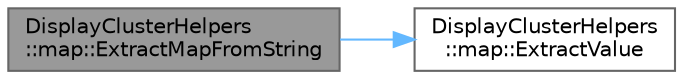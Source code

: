 digraph "DisplayClusterHelpers::map::ExtractMapFromString"
{
 // INTERACTIVE_SVG=YES
 // LATEX_PDF_SIZE
  bgcolor="transparent";
  edge [fontname=Helvetica,fontsize=10,labelfontname=Helvetica,labelfontsize=10];
  node [fontname=Helvetica,fontsize=10,shape=box,height=0.2,width=0.4];
  rankdir="LR";
  Node1 [id="Node000001",label="DisplayClusterHelpers\l::map::ExtractMapFromString",height=0.2,width=0.4,color="gray40", fillcolor="grey60", style="filled", fontcolor="black",tooltip=" "];
  Node1 -> Node2 [id="edge1_Node000001_Node000002",color="steelblue1",style="solid",tooltip=" "];
  Node2 [id="Node000002",label="DisplayClusterHelpers\l::map::ExtractValue",height=0.2,width=0.4,color="grey40", fillcolor="white", style="filled",URL="$df/dc6/namespaceDisplayClusterHelpers_1_1map.html#a4da668555951eee0ee5da91c3280b104",tooltip=" "];
}
